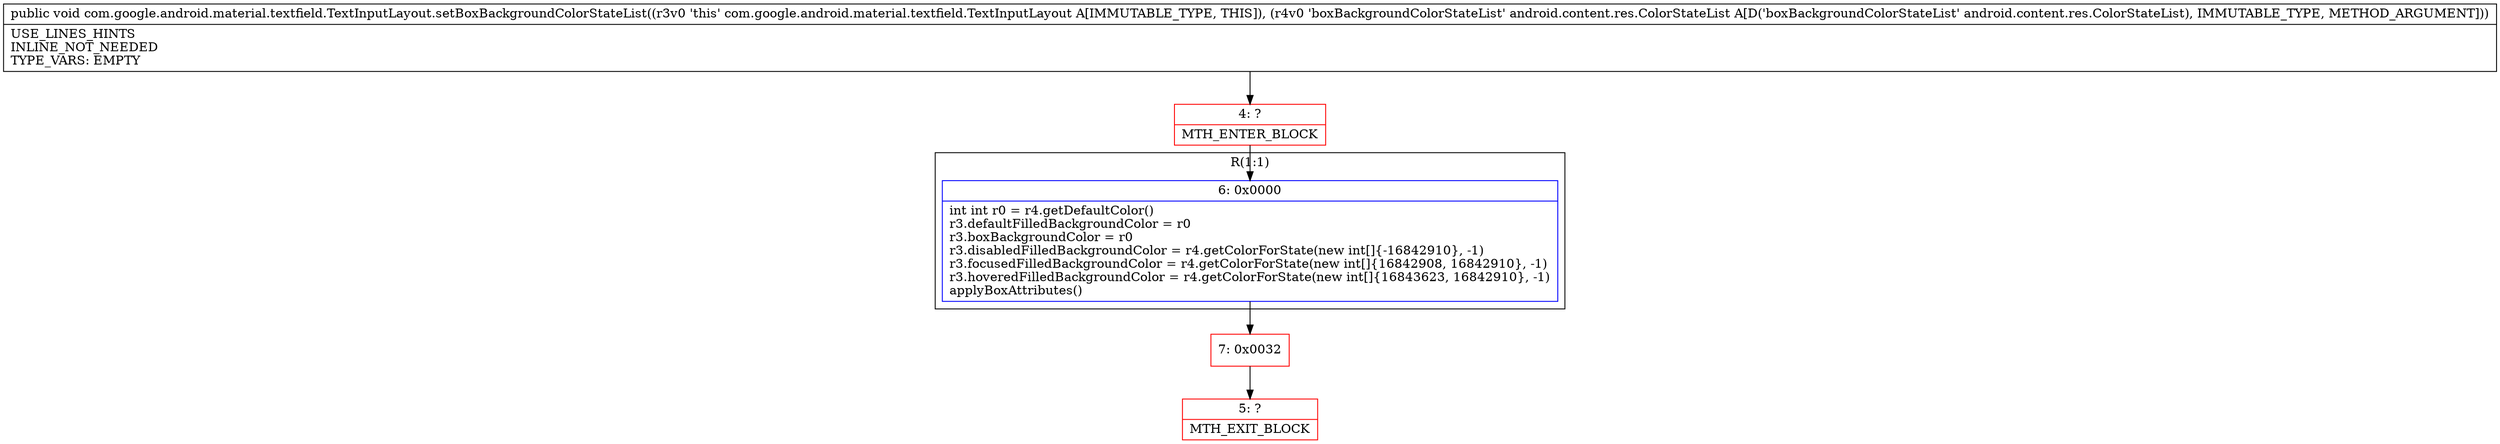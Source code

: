 digraph "CFG forcom.google.android.material.textfield.TextInputLayout.setBoxBackgroundColorStateList(Landroid\/content\/res\/ColorStateList;)V" {
subgraph cluster_Region_656169276 {
label = "R(1:1)";
node [shape=record,color=blue];
Node_6 [shape=record,label="{6\:\ 0x0000|int int r0 = r4.getDefaultColor()\lr3.defaultFilledBackgroundColor = r0\lr3.boxBackgroundColor = r0\lr3.disabledFilledBackgroundColor = r4.getColorForState(new int[]\{\-16842910\}, \-1)\lr3.focusedFilledBackgroundColor = r4.getColorForState(new int[]\{16842908, 16842910\}, \-1)\lr3.hoveredFilledBackgroundColor = r4.getColorForState(new int[]\{16843623, 16842910\}, \-1)\lapplyBoxAttributes()\l}"];
}
Node_4 [shape=record,color=red,label="{4\:\ ?|MTH_ENTER_BLOCK\l}"];
Node_7 [shape=record,color=red,label="{7\:\ 0x0032}"];
Node_5 [shape=record,color=red,label="{5\:\ ?|MTH_EXIT_BLOCK\l}"];
MethodNode[shape=record,label="{public void com.google.android.material.textfield.TextInputLayout.setBoxBackgroundColorStateList((r3v0 'this' com.google.android.material.textfield.TextInputLayout A[IMMUTABLE_TYPE, THIS]), (r4v0 'boxBackgroundColorStateList' android.content.res.ColorStateList A[D('boxBackgroundColorStateList' android.content.res.ColorStateList), IMMUTABLE_TYPE, METHOD_ARGUMENT]))  | USE_LINES_HINTS\lINLINE_NOT_NEEDED\lTYPE_VARS: EMPTY\l}"];
MethodNode -> Node_4;Node_6 -> Node_7;
Node_4 -> Node_6;
Node_7 -> Node_5;
}


